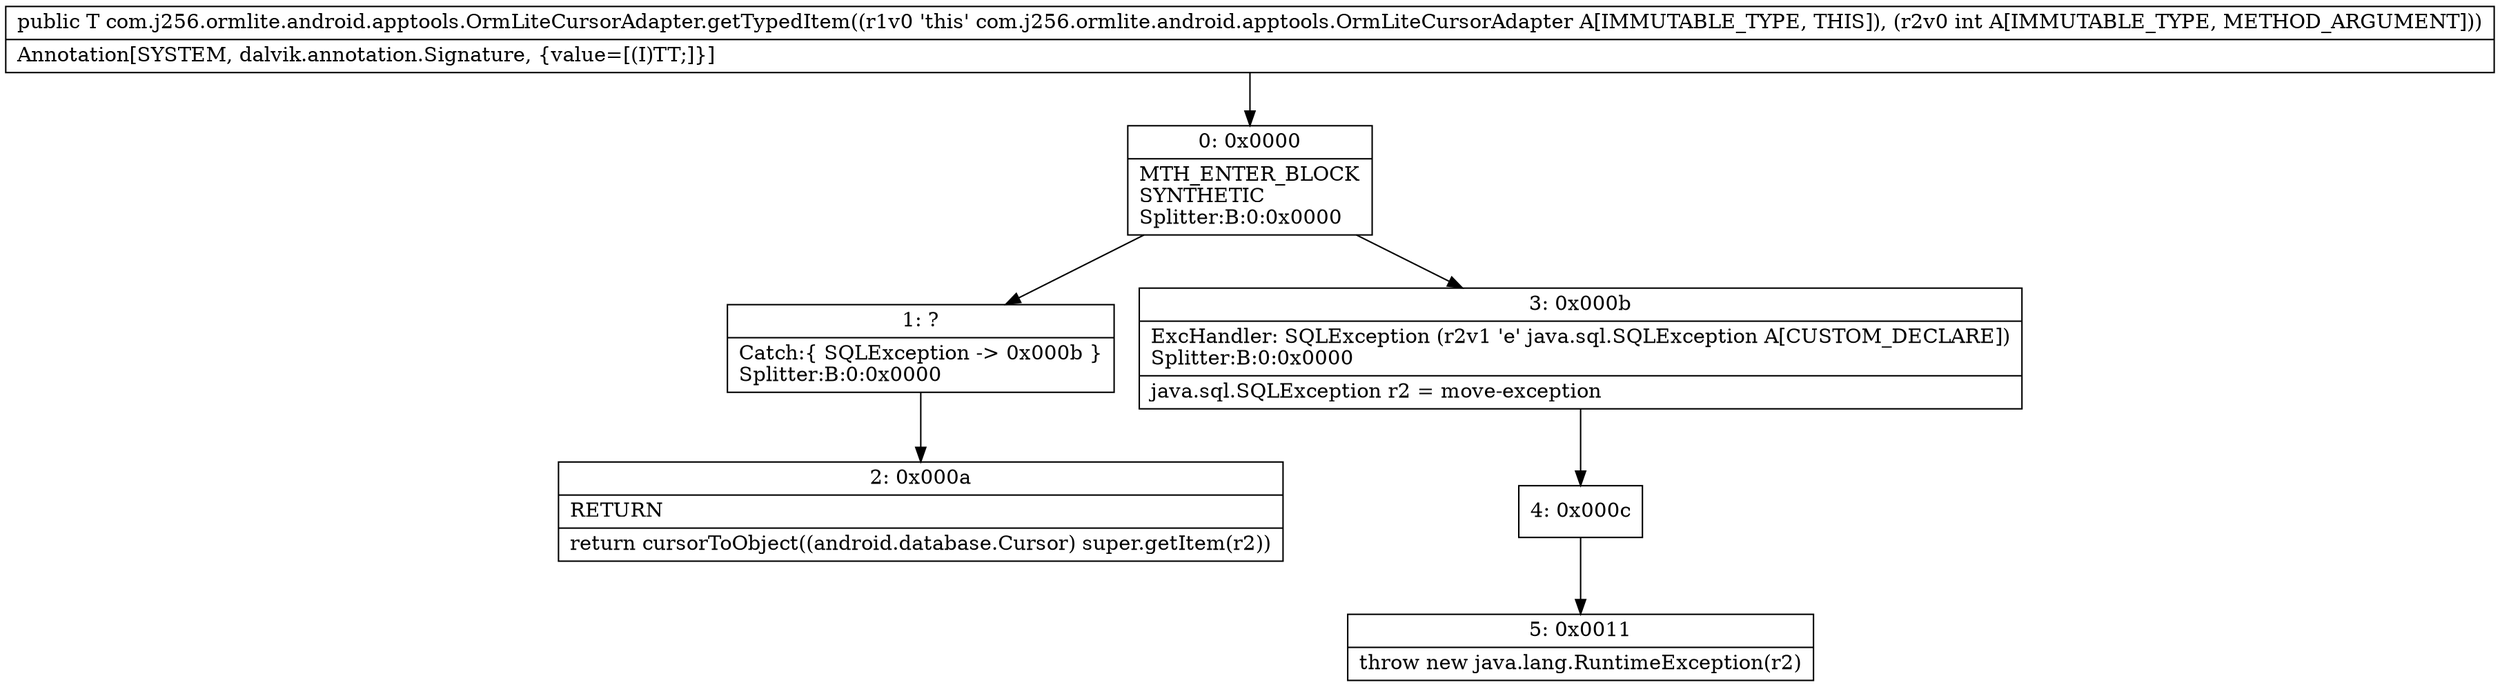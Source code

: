 digraph "CFG forcom.j256.ormlite.android.apptools.OrmLiteCursorAdapter.getTypedItem(I)Ljava\/lang\/Object;" {
Node_0 [shape=record,label="{0\:\ 0x0000|MTH_ENTER_BLOCK\lSYNTHETIC\lSplitter:B:0:0x0000\l}"];
Node_1 [shape=record,label="{1\:\ ?|Catch:\{ SQLException \-\> 0x000b \}\lSplitter:B:0:0x0000\l}"];
Node_2 [shape=record,label="{2\:\ 0x000a|RETURN\l|return cursorToObject((android.database.Cursor) super.getItem(r2))\l}"];
Node_3 [shape=record,label="{3\:\ 0x000b|ExcHandler: SQLException (r2v1 'e' java.sql.SQLException A[CUSTOM_DECLARE])\lSplitter:B:0:0x0000\l|java.sql.SQLException r2 = move\-exception\l}"];
Node_4 [shape=record,label="{4\:\ 0x000c}"];
Node_5 [shape=record,label="{5\:\ 0x0011|throw new java.lang.RuntimeException(r2)\l}"];
MethodNode[shape=record,label="{public T com.j256.ormlite.android.apptools.OrmLiteCursorAdapter.getTypedItem((r1v0 'this' com.j256.ormlite.android.apptools.OrmLiteCursorAdapter A[IMMUTABLE_TYPE, THIS]), (r2v0 int A[IMMUTABLE_TYPE, METHOD_ARGUMENT]))  | Annotation[SYSTEM, dalvik.annotation.Signature, \{value=[(I)TT;]\}]\l}"];
MethodNode -> Node_0;
Node_0 -> Node_1;
Node_0 -> Node_3;
Node_1 -> Node_2;
Node_3 -> Node_4;
Node_4 -> Node_5;
}

